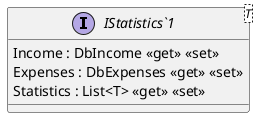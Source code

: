 @startuml
interface "IStatistics`1"<T> {
    Income : DbIncome <<get>> <<set>>
    Expenses : DbExpenses <<get>> <<set>>
    Statistics : List<T> <<get>> <<set>>
}
@enduml
